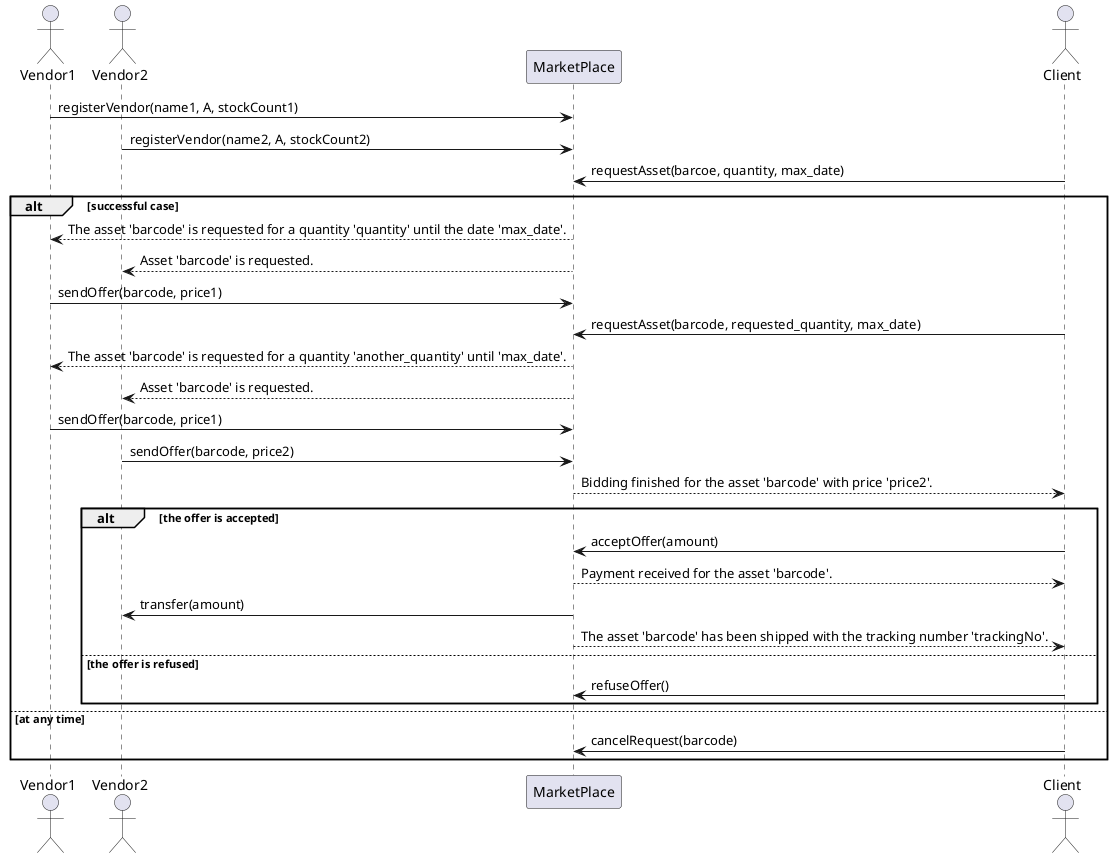 @startuml
actor Vendor1
actor Vendor2
participant MarketPlace
actor Client

Vendor1->MarketPlace : registerVendor(name1, A, stockCount1)
Vendor2->MarketPlace : registerVendor(name2, A, stockCount2)
Client->MarketPlace : requestAsset(barcoe, quantity, max_date)

alt successful case
   MarketPlace-->Vendor1 : The asset 'barcode' is requested for a quantity 'quantity' until the date 'max_date'.
   MarketPlace-->Vendor2 : Asset 'barcode' is requested.
   Vendor1->MarketPlace : sendOffer(barcode, price1)
   Client->MarketPlace : requestAsset(barcode, requested_quantity, max_date)
   MarketPlace-->Vendor1 : The asset 'barcode' is requested for a quantity 'another_quantity' until 'max_date'.
   MarketPlace-->Vendor2 : Asset 'barcode' is requested.
   Vendor1->MarketPlace : sendOffer(barcode, price1)
   Vendor2->MarketPlace : sendOffer(barcode, price2)
   MarketPlace-->Client : Bidding finished for the asset 'barcode' with price 'price2'.
   alt the offer is accepted
      Client->MarketPlace : acceptOffer(amount)
      MarketPlace-->Client : Payment received for the asset 'barcode'.
      MarketPlace-> Vendor2: transfer(amount)
      MarketPlace-->Client : The asset 'barcode' has been shipped with the tracking number 'trackingNo'.
   else the offer is refused
      Client->MarketPlace : refuseOffer()
   end
else at any time
   Client->MarketPlace : cancelRequest(barcode)
end
@enduml
